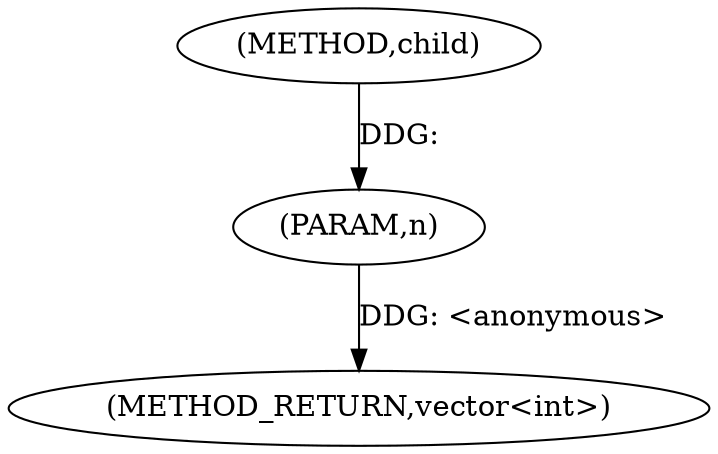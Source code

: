 digraph "child" {  
"1000484" [label = "(METHOD,child)" ]
"1000487" [label = "(METHOD_RETURN,vector<int>)" ]
"1000485" [label = "(PARAM,n)" ]
  "1000485" -> "1000487"  [ label = "DDG: <anonymous>"] 
  "1000484" -> "1000485"  [ label = "DDG: "] 
}
